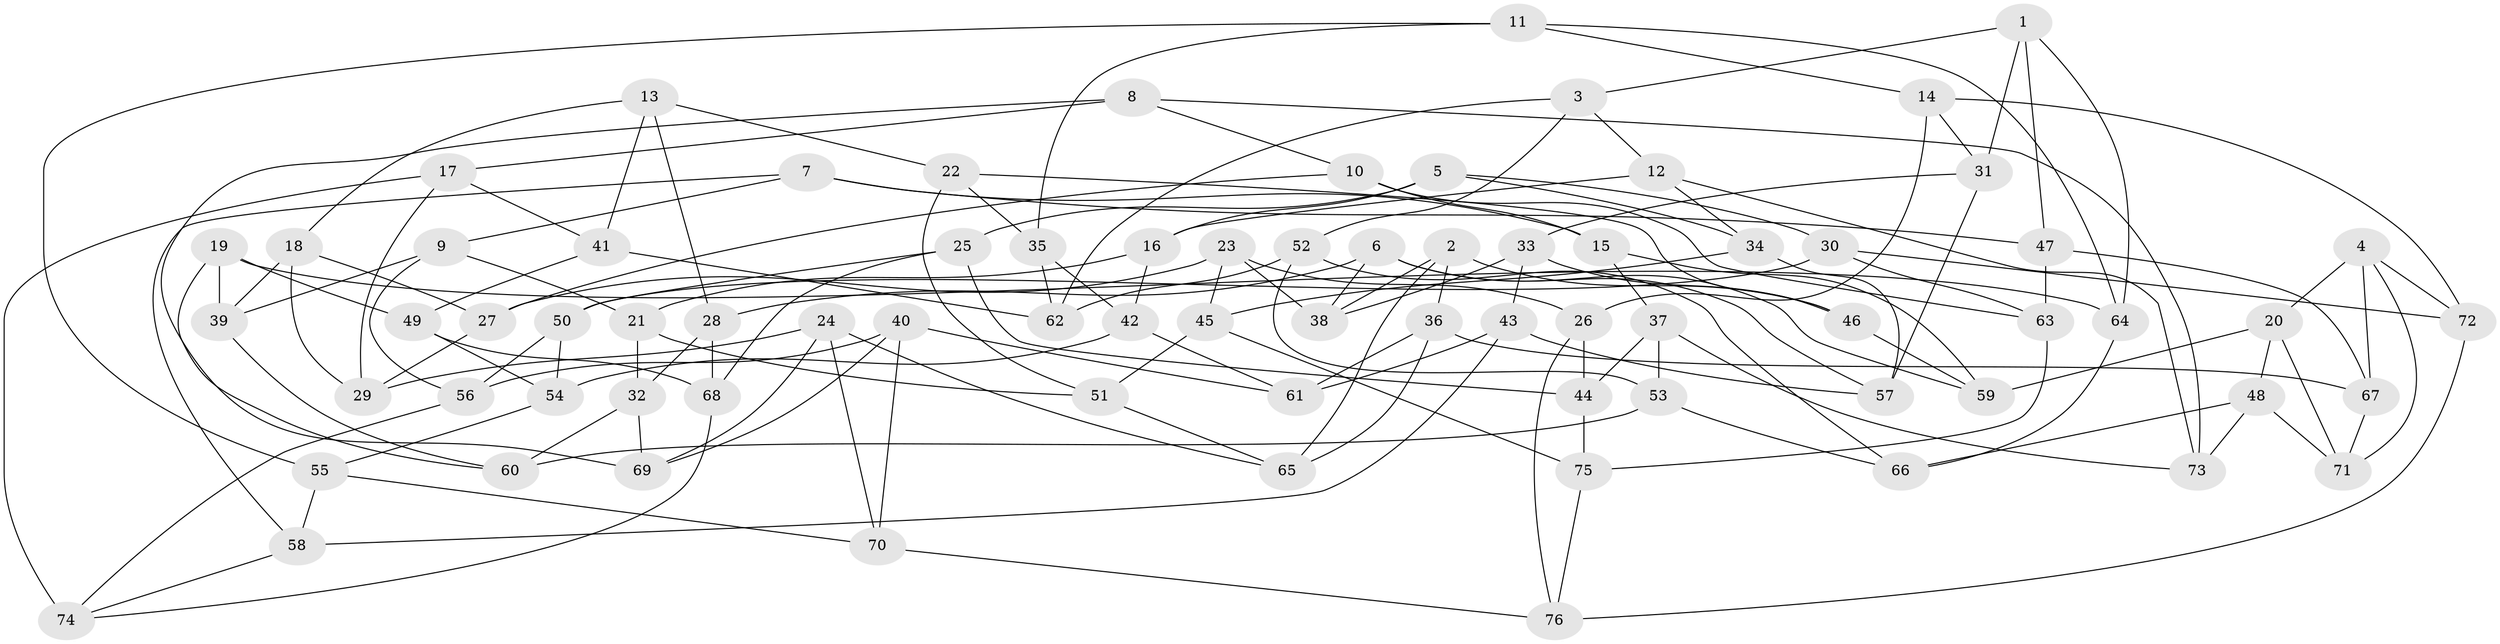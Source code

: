// Generated by graph-tools (version 1.1) at 2025/16/03/09/25 04:16:27]
// undirected, 76 vertices, 152 edges
graph export_dot {
graph [start="1"]
  node [color=gray90,style=filled];
  1;
  2;
  3;
  4;
  5;
  6;
  7;
  8;
  9;
  10;
  11;
  12;
  13;
  14;
  15;
  16;
  17;
  18;
  19;
  20;
  21;
  22;
  23;
  24;
  25;
  26;
  27;
  28;
  29;
  30;
  31;
  32;
  33;
  34;
  35;
  36;
  37;
  38;
  39;
  40;
  41;
  42;
  43;
  44;
  45;
  46;
  47;
  48;
  49;
  50;
  51;
  52;
  53;
  54;
  55;
  56;
  57;
  58;
  59;
  60;
  61;
  62;
  63;
  64;
  65;
  66;
  67;
  68;
  69;
  70;
  71;
  72;
  73;
  74;
  75;
  76;
  1 -- 31;
  1 -- 64;
  1 -- 3;
  1 -- 47;
  2 -- 65;
  2 -- 38;
  2 -- 46;
  2 -- 36;
  3 -- 52;
  3 -- 12;
  3 -- 62;
  4 -- 20;
  4 -- 71;
  4 -- 67;
  4 -- 72;
  5 -- 16;
  5 -- 30;
  5 -- 25;
  5 -- 34;
  6 -- 38;
  6 -- 28;
  6 -- 57;
  6 -- 59;
  7 -- 58;
  7 -- 9;
  7 -- 47;
  7 -- 15;
  8 -- 69;
  8 -- 17;
  8 -- 10;
  8 -- 73;
  9 -- 21;
  9 -- 56;
  9 -- 39;
  10 -- 27;
  10 -- 63;
  10 -- 15;
  11 -- 14;
  11 -- 35;
  11 -- 64;
  11 -- 55;
  12 -- 73;
  12 -- 34;
  12 -- 16;
  13 -- 18;
  13 -- 28;
  13 -- 41;
  13 -- 22;
  14 -- 72;
  14 -- 31;
  14 -- 26;
  15 -- 37;
  15 -- 59;
  16 -- 21;
  16 -- 42;
  17 -- 29;
  17 -- 74;
  17 -- 41;
  18 -- 29;
  18 -- 27;
  18 -- 39;
  19 -- 39;
  19 -- 64;
  19 -- 49;
  19 -- 60;
  20 -- 71;
  20 -- 48;
  20 -- 59;
  21 -- 51;
  21 -- 32;
  22 -- 51;
  22 -- 46;
  22 -- 35;
  23 -- 27;
  23 -- 45;
  23 -- 26;
  23 -- 38;
  24 -- 70;
  24 -- 65;
  24 -- 69;
  24 -- 29;
  25 -- 50;
  25 -- 44;
  25 -- 68;
  26 -- 44;
  26 -- 76;
  27 -- 29;
  28 -- 68;
  28 -- 32;
  30 -- 72;
  30 -- 63;
  30 -- 50;
  31 -- 57;
  31 -- 33;
  32 -- 60;
  32 -- 69;
  33 -- 46;
  33 -- 38;
  33 -- 43;
  34 -- 57;
  34 -- 45;
  35 -- 62;
  35 -- 42;
  36 -- 65;
  36 -- 61;
  36 -- 67;
  37 -- 44;
  37 -- 73;
  37 -- 53;
  39 -- 60;
  40 -- 70;
  40 -- 61;
  40 -- 69;
  40 -- 56;
  41 -- 62;
  41 -- 49;
  42 -- 54;
  42 -- 61;
  43 -- 58;
  43 -- 61;
  43 -- 57;
  44 -- 75;
  45 -- 75;
  45 -- 51;
  46 -- 59;
  47 -- 63;
  47 -- 67;
  48 -- 71;
  48 -- 73;
  48 -- 66;
  49 -- 54;
  49 -- 68;
  50 -- 54;
  50 -- 56;
  51 -- 65;
  52 -- 53;
  52 -- 62;
  52 -- 66;
  53 -- 66;
  53 -- 60;
  54 -- 55;
  55 -- 58;
  55 -- 70;
  56 -- 74;
  58 -- 74;
  63 -- 75;
  64 -- 66;
  67 -- 71;
  68 -- 74;
  70 -- 76;
  72 -- 76;
  75 -- 76;
}
